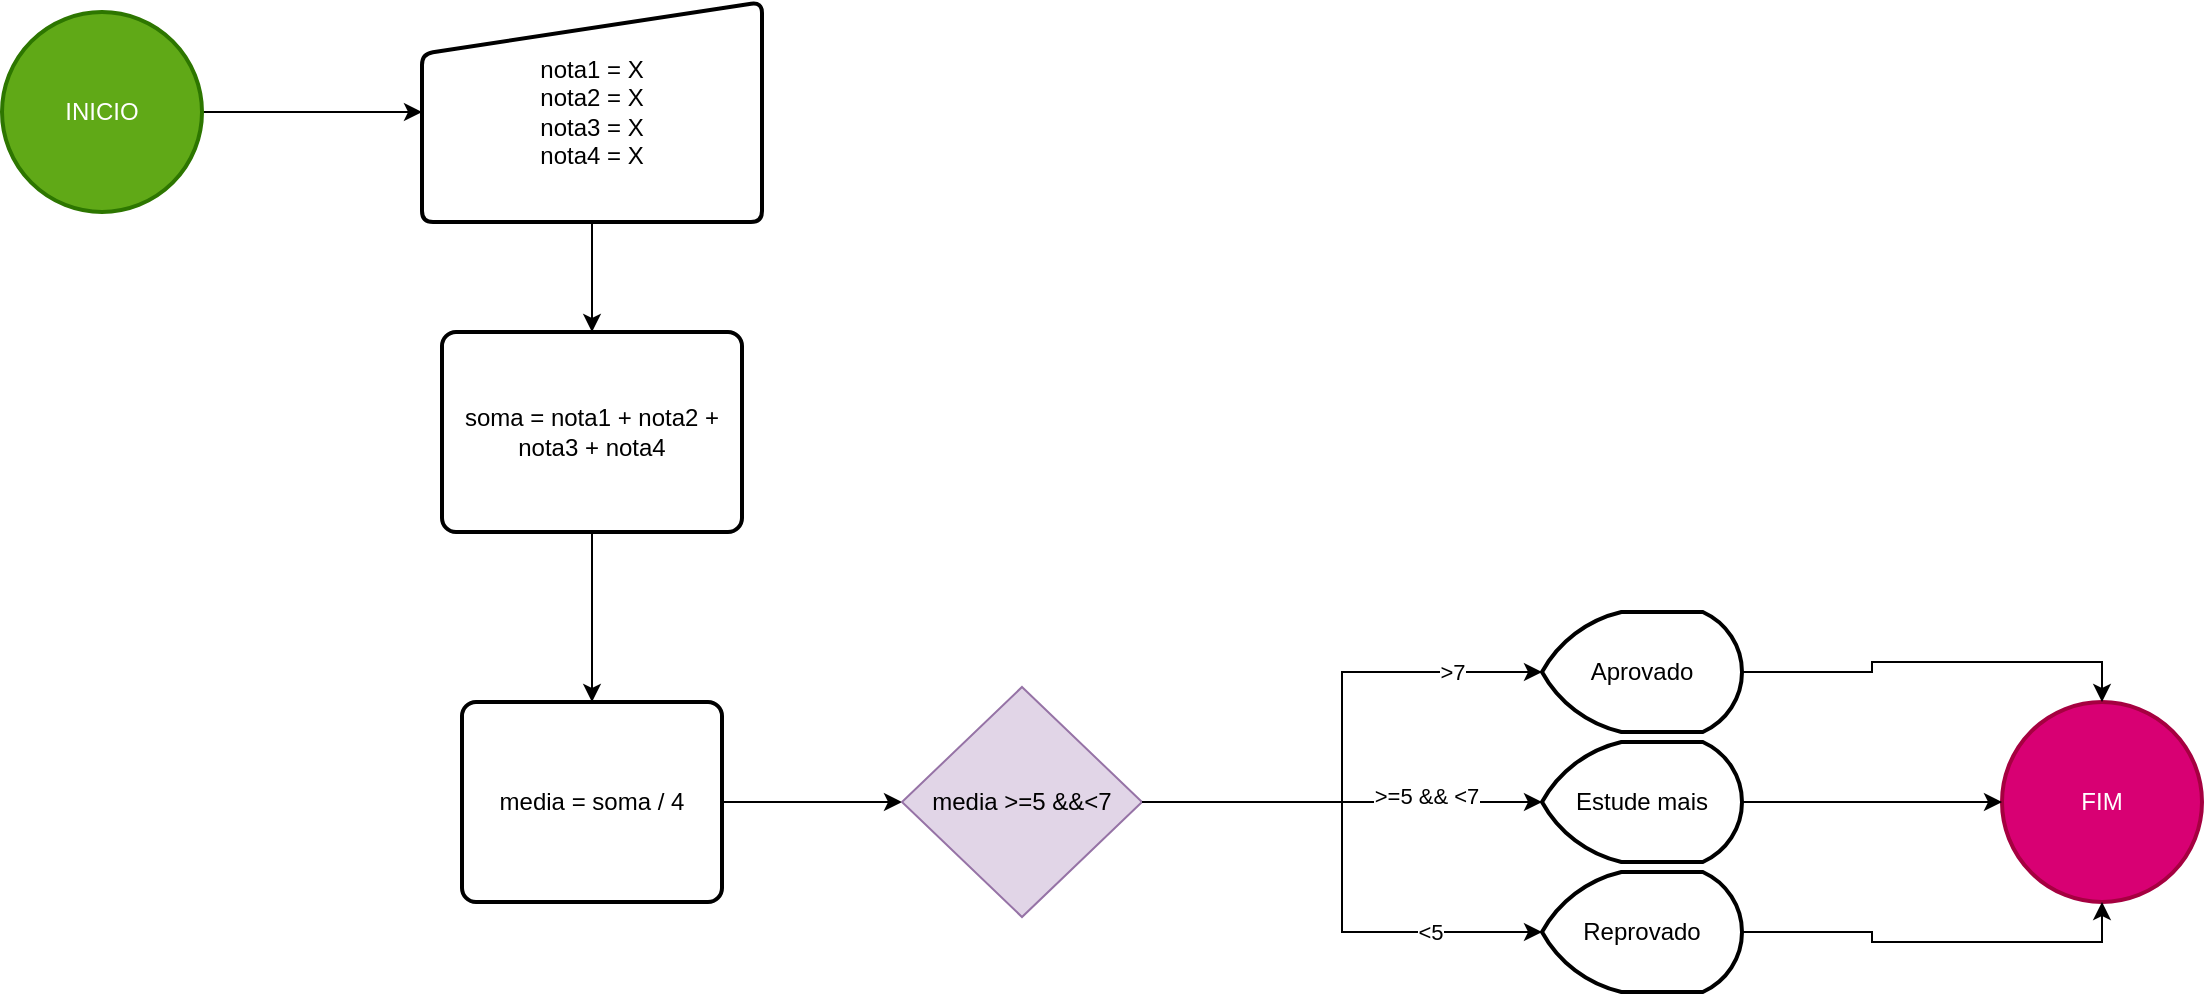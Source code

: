 <mxfile version="22.1.5" type="device">
  <diagram id="ICZM-pQt48xGWOXCjLxJ" name="Page-1">
    <mxGraphModel dx="1434" dy="790" grid="1" gridSize="10" guides="1" tooltips="1" connect="1" arrows="1" fold="1" page="1" pageScale="1" pageWidth="850" pageHeight="1100" math="0" shadow="0">
      <root>
        <mxCell id="0" />
        <mxCell id="1" parent="0" />
        <mxCell id="4" style="edgeStyle=none;html=1;entryX=0;entryY=0.5;entryDx=0;entryDy=0;" parent="1" source="2" target="3" edge="1">
          <mxGeometry relative="1" as="geometry" />
        </mxCell>
        <mxCell id="2" value="INICIO" style="strokeWidth=2;html=1;shape=mxgraph.flowchart.start_2;whiteSpace=wrap;fillColor=#60a917;fontColor=#ffffff;strokeColor=#2D7600;" parent="1" vertex="1">
          <mxGeometry x="70" y="40" width="100" height="100" as="geometry" />
        </mxCell>
        <mxCell id="7" style="edgeStyle=none;html=1;entryX=0.5;entryY=0;entryDx=0;entryDy=0;" parent="1" source="3" target="6" edge="1">
          <mxGeometry relative="1" as="geometry" />
        </mxCell>
        <mxCell id="3" value="nota1 = X&lt;br&gt;nota2 = X&lt;br&gt;nota3 = X&lt;br&gt;nota4 = X" style="html=1;strokeWidth=2;shape=manualInput;whiteSpace=wrap;rounded=1;size=26;arcSize=11;" parent="1" vertex="1">
          <mxGeometry x="280" y="35" width="170" height="110" as="geometry" />
        </mxCell>
        <mxCell id="9" style="edgeStyle=none;html=1;entryX=0.5;entryY=0;entryDx=0;entryDy=0;" parent="1" source="6" target="8" edge="1">
          <mxGeometry relative="1" as="geometry" />
        </mxCell>
        <mxCell id="6" value="soma = nota1 + nota2 + nota3 + nota4" style="rounded=1;whiteSpace=wrap;html=1;absoluteArcSize=1;arcSize=14;strokeWidth=2;" parent="1" vertex="1">
          <mxGeometry x="290" y="200" width="150" height="100" as="geometry" />
        </mxCell>
        <mxCell id="VcVp3xe-RjpzcZArmGoq-14" style="edgeStyle=orthogonalEdgeStyle;rounded=0;orthogonalLoop=1;jettySize=auto;html=1;entryX=0;entryY=0.5;entryDx=0;entryDy=0;" parent="1" source="8" target="VcVp3xe-RjpzcZArmGoq-13" edge="1">
          <mxGeometry relative="1" as="geometry" />
        </mxCell>
        <mxCell id="8" value="media = soma / 4" style="rounded=1;whiteSpace=wrap;html=1;absoluteArcSize=1;arcSize=14;strokeWidth=2;" parent="1" vertex="1">
          <mxGeometry x="300" y="385" width="130" height="100" as="geometry" />
        </mxCell>
        <mxCell id="10" value="Reprovado" style="strokeWidth=2;html=1;shape=mxgraph.flowchart.display;whiteSpace=wrap;" parent="1" vertex="1">
          <mxGeometry x="840" y="470" width="100" height="60" as="geometry" />
        </mxCell>
        <mxCell id="12" value="FIM" style="strokeWidth=2;html=1;shape=mxgraph.flowchart.start_2;whiteSpace=wrap;fillColor=#d80073;strokeColor=#A50040;fontColor=#ffffff;" parent="1" vertex="1">
          <mxGeometry x="1070" y="385" width="100" height="100" as="geometry" />
        </mxCell>
        <mxCell id="5I5_grmGZkte6yE4w0bx-13" style="edgeStyle=orthogonalEdgeStyle;rounded=0;orthogonalLoop=1;jettySize=auto;html=1;" edge="1" parent="1" source="VcVp3xe-RjpzcZArmGoq-13" target="5I5_grmGZkte6yE4w0bx-12">
          <mxGeometry relative="1" as="geometry" />
        </mxCell>
        <mxCell id="5I5_grmGZkte6yE4w0bx-16" value="&amp;gt;7" style="edgeLabel;html=1;align=center;verticalAlign=middle;resizable=0;points=[];" vertex="1" connectable="0" parent="5I5_grmGZkte6yE4w0bx-13">
          <mxGeometry x="0.661" y="-2" relative="1" as="geometry">
            <mxPoint y="-2" as="offset" />
          </mxGeometry>
        </mxCell>
        <mxCell id="VcVp3xe-RjpzcZArmGoq-13" value="media &amp;gt;=5 &amp;amp;&amp;amp;&amp;lt;7" style="rhombus;whiteSpace=wrap;html=1;fillColor=#e1d5e7;strokeColor=#9673a6;" parent="1" vertex="1">
          <mxGeometry x="520" y="377.5" width="120" height="115" as="geometry" />
        </mxCell>
        <mxCell id="VcVp3xe-RjpzcZArmGoq-16" value="Estude mais" style="strokeWidth=2;html=1;shape=mxgraph.flowchart.display;whiteSpace=wrap;" parent="1" vertex="1">
          <mxGeometry x="840" y="405" width="100" height="60" as="geometry" />
        </mxCell>
        <mxCell id="5I5_grmGZkte6yE4w0bx-12" value="Aprovado" style="strokeWidth=2;html=1;shape=mxgraph.flowchart.display;whiteSpace=wrap;" vertex="1" parent="1">
          <mxGeometry x="840" y="340" width="100" height="60" as="geometry" />
        </mxCell>
        <mxCell id="5I5_grmGZkte6yE4w0bx-14" style="edgeStyle=orthogonalEdgeStyle;rounded=0;orthogonalLoop=1;jettySize=auto;html=1;entryX=0;entryY=0.5;entryDx=0;entryDy=0;entryPerimeter=0;" edge="1" parent="1" source="VcVp3xe-RjpzcZArmGoq-13" target="VcVp3xe-RjpzcZArmGoq-16">
          <mxGeometry relative="1" as="geometry" />
        </mxCell>
        <mxCell id="5I5_grmGZkte6yE4w0bx-17" value="&amp;gt;=5 &amp;amp;&amp;amp; &amp;lt;7" style="edgeLabel;html=1;align=center;verticalAlign=middle;resizable=0;points=[];" vertex="1" connectable="0" parent="5I5_grmGZkte6yE4w0bx-14">
          <mxGeometry x="0.421" y="3" relative="1" as="geometry">
            <mxPoint as="offset" />
          </mxGeometry>
        </mxCell>
        <mxCell id="5I5_grmGZkte6yE4w0bx-15" style="edgeStyle=orthogonalEdgeStyle;rounded=0;orthogonalLoop=1;jettySize=auto;html=1;entryX=0;entryY=0.5;entryDx=0;entryDy=0;entryPerimeter=0;" edge="1" parent="1" source="VcVp3xe-RjpzcZArmGoq-13" target="10">
          <mxGeometry relative="1" as="geometry" />
        </mxCell>
        <mxCell id="5I5_grmGZkte6yE4w0bx-18" value="&amp;lt;5" style="edgeLabel;html=1;align=center;verticalAlign=middle;resizable=0;points=[];" vertex="1" connectable="0" parent="5I5_grmGZkte6yE4w0bx-15">
          <mxGeometry x="0.573" relative="1" as="geometry">
            <mxPoint as="offset" />
          </mxGeometry>
        </mxCell>
        <mxCell id="5I5_grmGZkte6yE4w0bx-20" style="edgeStyle=orthogonalEdgeStyle;rounded=0;orthogonalLoop=1;jettySize=auto;html=1;entryX=0.5;entryY=1;entryDx=0;entryDy=0;entryPerimeter=0;" edge="1" parent="1" source="10" target="12">
          <mxGeometry relative="1" as="geometry" />
        </mxCell>
        <mxCell id="5I5_grmGZkte6yE4w0bx-21" style="edgeStyle=orthogonalEdgeStyle;rounded=0;orthogonalLoop=1;jettySize=auto;html=1;entryX=0.5;entryY=0;entryDx=0;entryDy=0;entryPerimeter=0;" edge="1" parent="1" source="5I5_grmGZkte6yE4w0bx-12" target="12">
          <mxGeometry relative="1" as="geometry" />
        </mxCell>
        <mxCell id="5I5_grmGZkte6yE4w0bx-22" style="edgeStyle=orthogonalEdgeStyle;rounded=0;orthogonalLoop=1;jettySize=auto;html=1;entryX=0;entryY=0.5;entryDx=0;entryDy=0;entryPerimeter=0;" edge="1" parent="1" source="VcVp3xe-RjpzcZArmGoq-16" target="12">
          <mxGeometry relative="1" as="geometry" />
        </mxCell>
      </root>
    </mxGraphModel>
  </diagram>
</mxfile>

